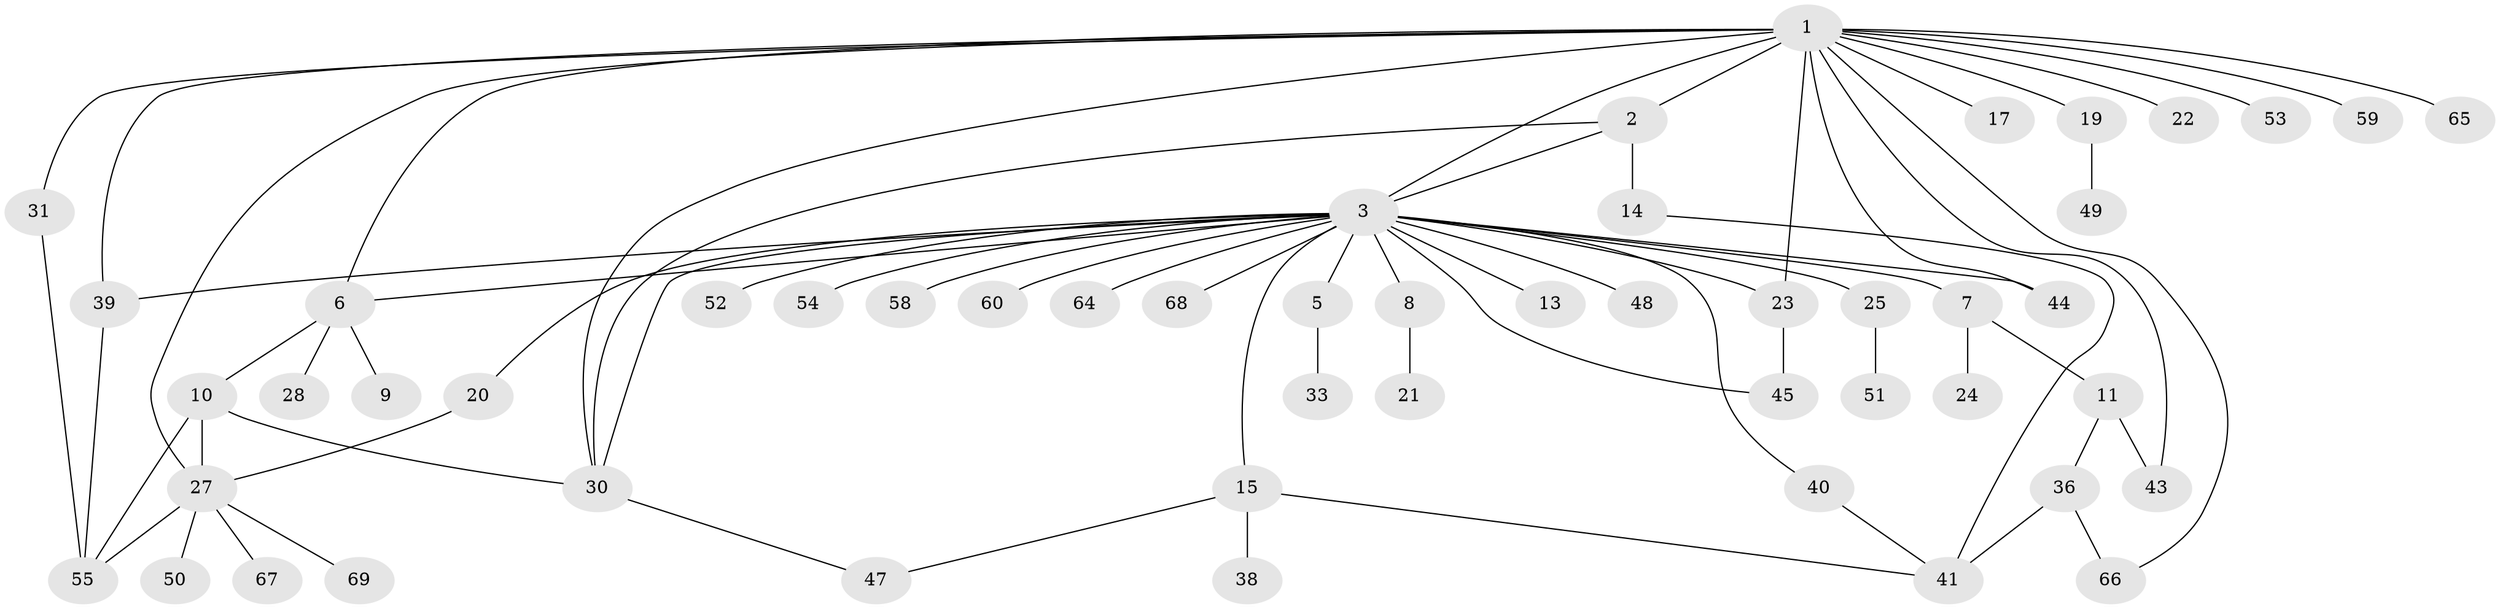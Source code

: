 // original degree distribution, {10: 0.014492753623188406, 6: 0.043478260869565216, 26: 0.014492753623188406, 2: 0.21739130434782608, 5: 0.07246376811594203, 4: 0.057971014492753624, 1: 0.4492753623188406, 14: 0.014492753623188406, 3: 0.10144927536231885, 7: 0.014492753623188406}
// Generated by graph-tools (version 1.1) at 2025/41/03/06/25 10:41:46]
// undirected, 52 vertices, 71 edges
graph export_dot {
graph [start="1"]
  node [color=gray90,style=filled];
  1 [super="+12"];
  2;
  3 [super="+4"];
  5 [super="+32"];
  6 [super="+26"];
  7 [super="+34"];
  8;
  9;
  10;
  11 [super="+16"];
  13;
  14 [super="+29"];
  15 [super="+42"];
  17 [super="+18"];
  19 [super="+35"];
  20;
  21;
  22;
  23 [super="+57"];
  24;
  25;
  27 [super="+61"];
  28;
  30 [super="+37"];
  31;
  33;
  36 [super="+46"];
  38;
  39;
  40;
  41 [super="+56"];
  43;
  44;
  45;
  47;
  48;
  49;
  50;
  51;
  52;
  53 [super="+62"];
  54;
  55 [super="+63"];
  58;
  59;
  60;
  64;
  65;
  66;
  67;
  68;
  69;
  1 -- 2;
  1 -- 3 [weight=3];
  1 -- 6;
  1 -- 17 [weight=2];
  1 -- 23;
  1 -- 59;
  1 -- 65;
  1 -- 66;
  1 -- 39;
  1 -- 43;
  1 -- 44;
  1 -- 19;
  1 -- 53;
  1 -- 22;
  1 -- 27;
  1 -- 30;
  1 -- 31;
  2 -- 14 [weight=2];
  2 -- 3;
  2 -- 30;
  3 -- 15;
  3 -- 39 [weight=2];
  3 -- 52;
  3 -- 68;
  3 -- 64;
  3 -- 5;
  3 -- 7;
  3 -- 8;
  3 -- 13;
  3 -- 20;
  3 -- 23;
  3 -- 25;
  3 -- 40;
  3 -- 44;
  3 -- 45;
  3 -- 48;
  3 -- 54;
  3 -- 58;
  3 -- 60;
  3 -- 30;
  3 -- 6;
  5 -- 33;
  6 -- 9;
  6 -- 10 [weight=2];
  6 -- 28;
  7 -- 11;
  7 -- 24;
  8 -- 21;
  10 -- 30;
  10 -- 27;
  10 -- 55;
  11 -- 36;
  11 -- 43;
  14 -- 41;
  15 -- 38;
  15 -- 41;
  15 -- 47;
  19 -- 49;
  20 -- 27;
  23 -- 45;
  25 -- 51;
  27 -- 50;
  27 -- 55;
  27 -- 69;
  27 -- 67;
  30 -- 47;
  31 -- 55;
  36 -- 41;
  36 -- 66;
  39 -- 55;
  40 -- 41;
}
